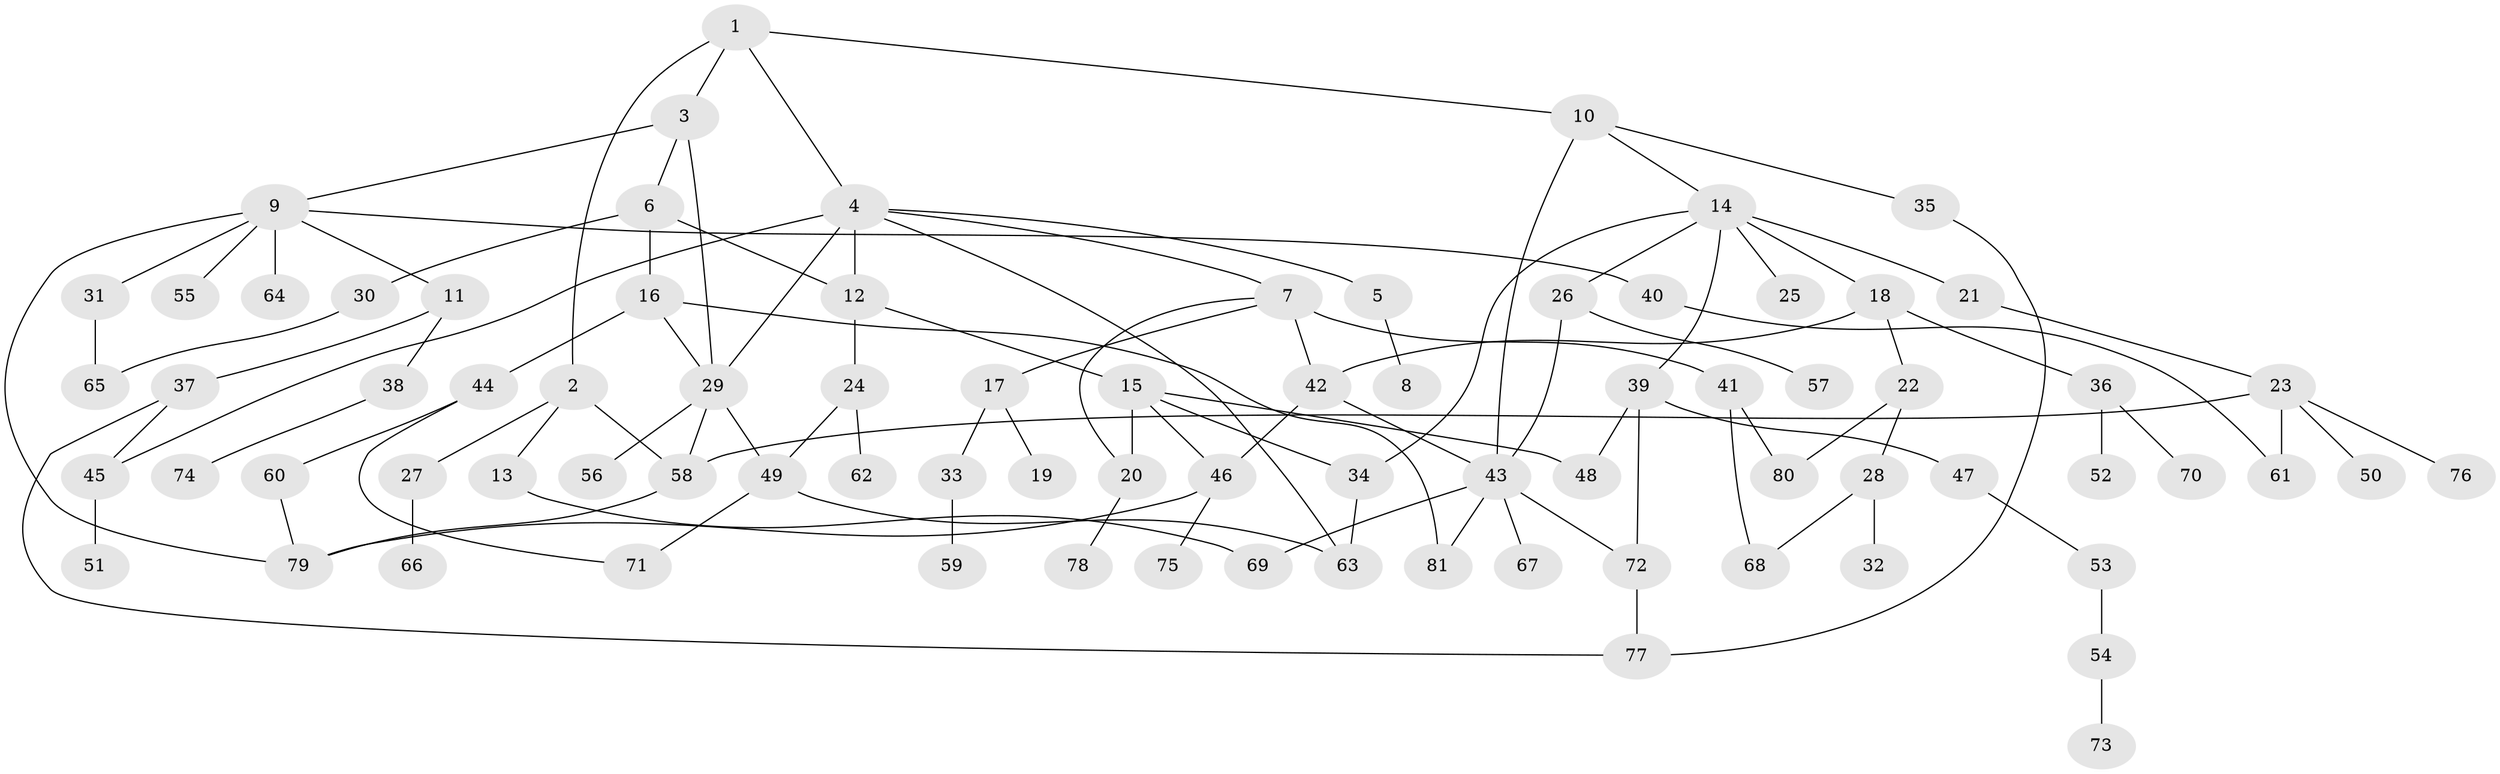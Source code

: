 // Generated by graph-tools (version 1.1) at 2025/49/03/09/25 03:49:15]
// undirected, 81 vertices, 109 edges
graph export_dot {
graph [start="1"]
  node [color=gray90,style=filled];
  1;
  2;
  3;
  4;
  5;
  6;
  7;
  8;
  9;
  10;
  11;
  12;
  13;
  14;
  15;
  16;
  17;
  18;
  19;
  20;
  21;
  22;
  23;
  24;
  25;
  26;
  27;
  28;
  29;
  30;
  31;
  32;
  33;
  34;
  35;
  36;
  37;
  38;
  39;
  40;
  41;
  42;
  43;
  44;
  45;
  46;
  47;
  48;
  49;
  50;
  51;
  52;
  53;
  54;
  55;
  56;
  57;
  58;
  59;
  60;
  61;
  62;
  63;
  64;
  65;
  66;
  67;
  68;
  69;
  70;
  71;
  72;
  73;
  74;
  75;
  76;
  77;
  78;
  79;
  80;
  81;
  1 -- 2;
  1 -- 3;
  1 -- 4;
  1 -- 10;
  2 -- 13;
  2 -- 27;
  2 -- 58;
  3 -- 6;
  3 -- 9;
  3 -- 29;
  4 -- 5;
  4 -- 7;
  4 -- 12;
  4 -- 63;
  4 -- 29;
  4 -- 45;
  5 -- 8;
  6 -- 16;
  6 -- 30;
  6 -- 12;
  7 -- 17;
  7 -- 20;
  7 -- 41;
  7 -- 42;
  9 -- 11;
  9 -- 31;
  9 -- 40;
  9 -- 55;
  9 -- 64;
  9 -- 79;
  10 -- 14;
  10 -- 35;
  10 -- 43;
  11 -- 37;
  11 -- 38;
  12 -- 15;
  12 -- 24;
  13 -- 69;
  14 -- 18;
  14 -- 21;
  14 -- 25;
  14 -- 26;
  14 -- 39;
  14 -- 34;
  15 -- 34;
  15 -- 48;
  15 -- 20;
  15 -- 46;
  16 -- 44;
  16 -- 81;
  16 -- 29;
  17 -- 19;
  17 -- 33;
  18 -- 22;
  18 -- 36;
  18 -- 42;
  20 -- 78;
  21 -- 23;
  22 -- 28;
  22 -- 80;
  23 -- 50;
  23 -- 76;
  23 -- 61;
  23 -- 58;
  24 -- 49;
  24 -- 62;
  26 -- 57;
  26 -- 43;
  27 -- 66;
  28 -- 32;
  28 -- 68;
  29 -- 56;
  29 -- 58;
  29 -- 49;
  30 -- 65;
  31 -- 65;
  33 -- 59;
  34 -- 63;
  35 -- 77;
  36 -- 52;
  36 -- 70;
  37 -- 45;
  37 -- 77;
  38 -- 74;
  39 -- 47;
  39 -- 72;
  39 -- 48;
  40 -- 61;
  41 -- 80;
  41 -- 68;
  42 -- 46;
  42 -- 43;
  43 -- 67;
  43 -- 69;
  43 -- 81;
  43 -- 72;
  44 -- 60;
  44 -- 71;
  45 -- 51;
  46 -- 75;
  46 -- 79;
  47 -- 53;
  49 -- 63;
  49 -- 71;
  53 -- 54;
  54 -- 73;
  58 -- 79;
  60 -- 79;
  72 -- 77;
}
